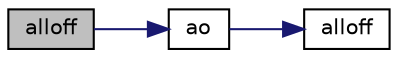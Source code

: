 digraph "alloff"
{
  edge [fontname="Helvetica",fontsize="10",labelfontname="Helvetica",labelfontsize="10"];
  node [fontname="Helvetica",fontsize="10",shape=record];
  rankdir="LR";
  Node1 [label="alloff",height=0.2,width=0.4,color="black", fillcolor="grey75", style="filled" fontcolor="black"];
  Node1 -> Node2 [color="midnightblue",fontsize="10",style="solid",fontname="Helvetica"];
  Node2 [label="ao",height=0.2,width=0.4,color="black", fillcolor="white", style="filled",URL="$base_2lib__rwp_8c.html#ae640dbf28bc931da0ff9d2369066c641"];
  Node2 -> Node3 [color="midnightblue",fontsize="10",style="solid",fontname="Helvetica"];
  Node3 [label="alloff",height=0.2,width=0.4,color="black", fillcolor="white", style="filled",URL="$base_2lib__rwp_8c.html#ad6cb702751d048f67025d99608424796"];
}
